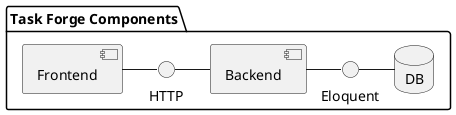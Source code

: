 @startuml
'https://plantuml.com/component-diagram



package "Task Forge Components" {
database DB
  [Frontend] - HTTP
  HTTP - [Backend]
  [Backend]- Eloquent
  Eloquent - DB
}

@enduml